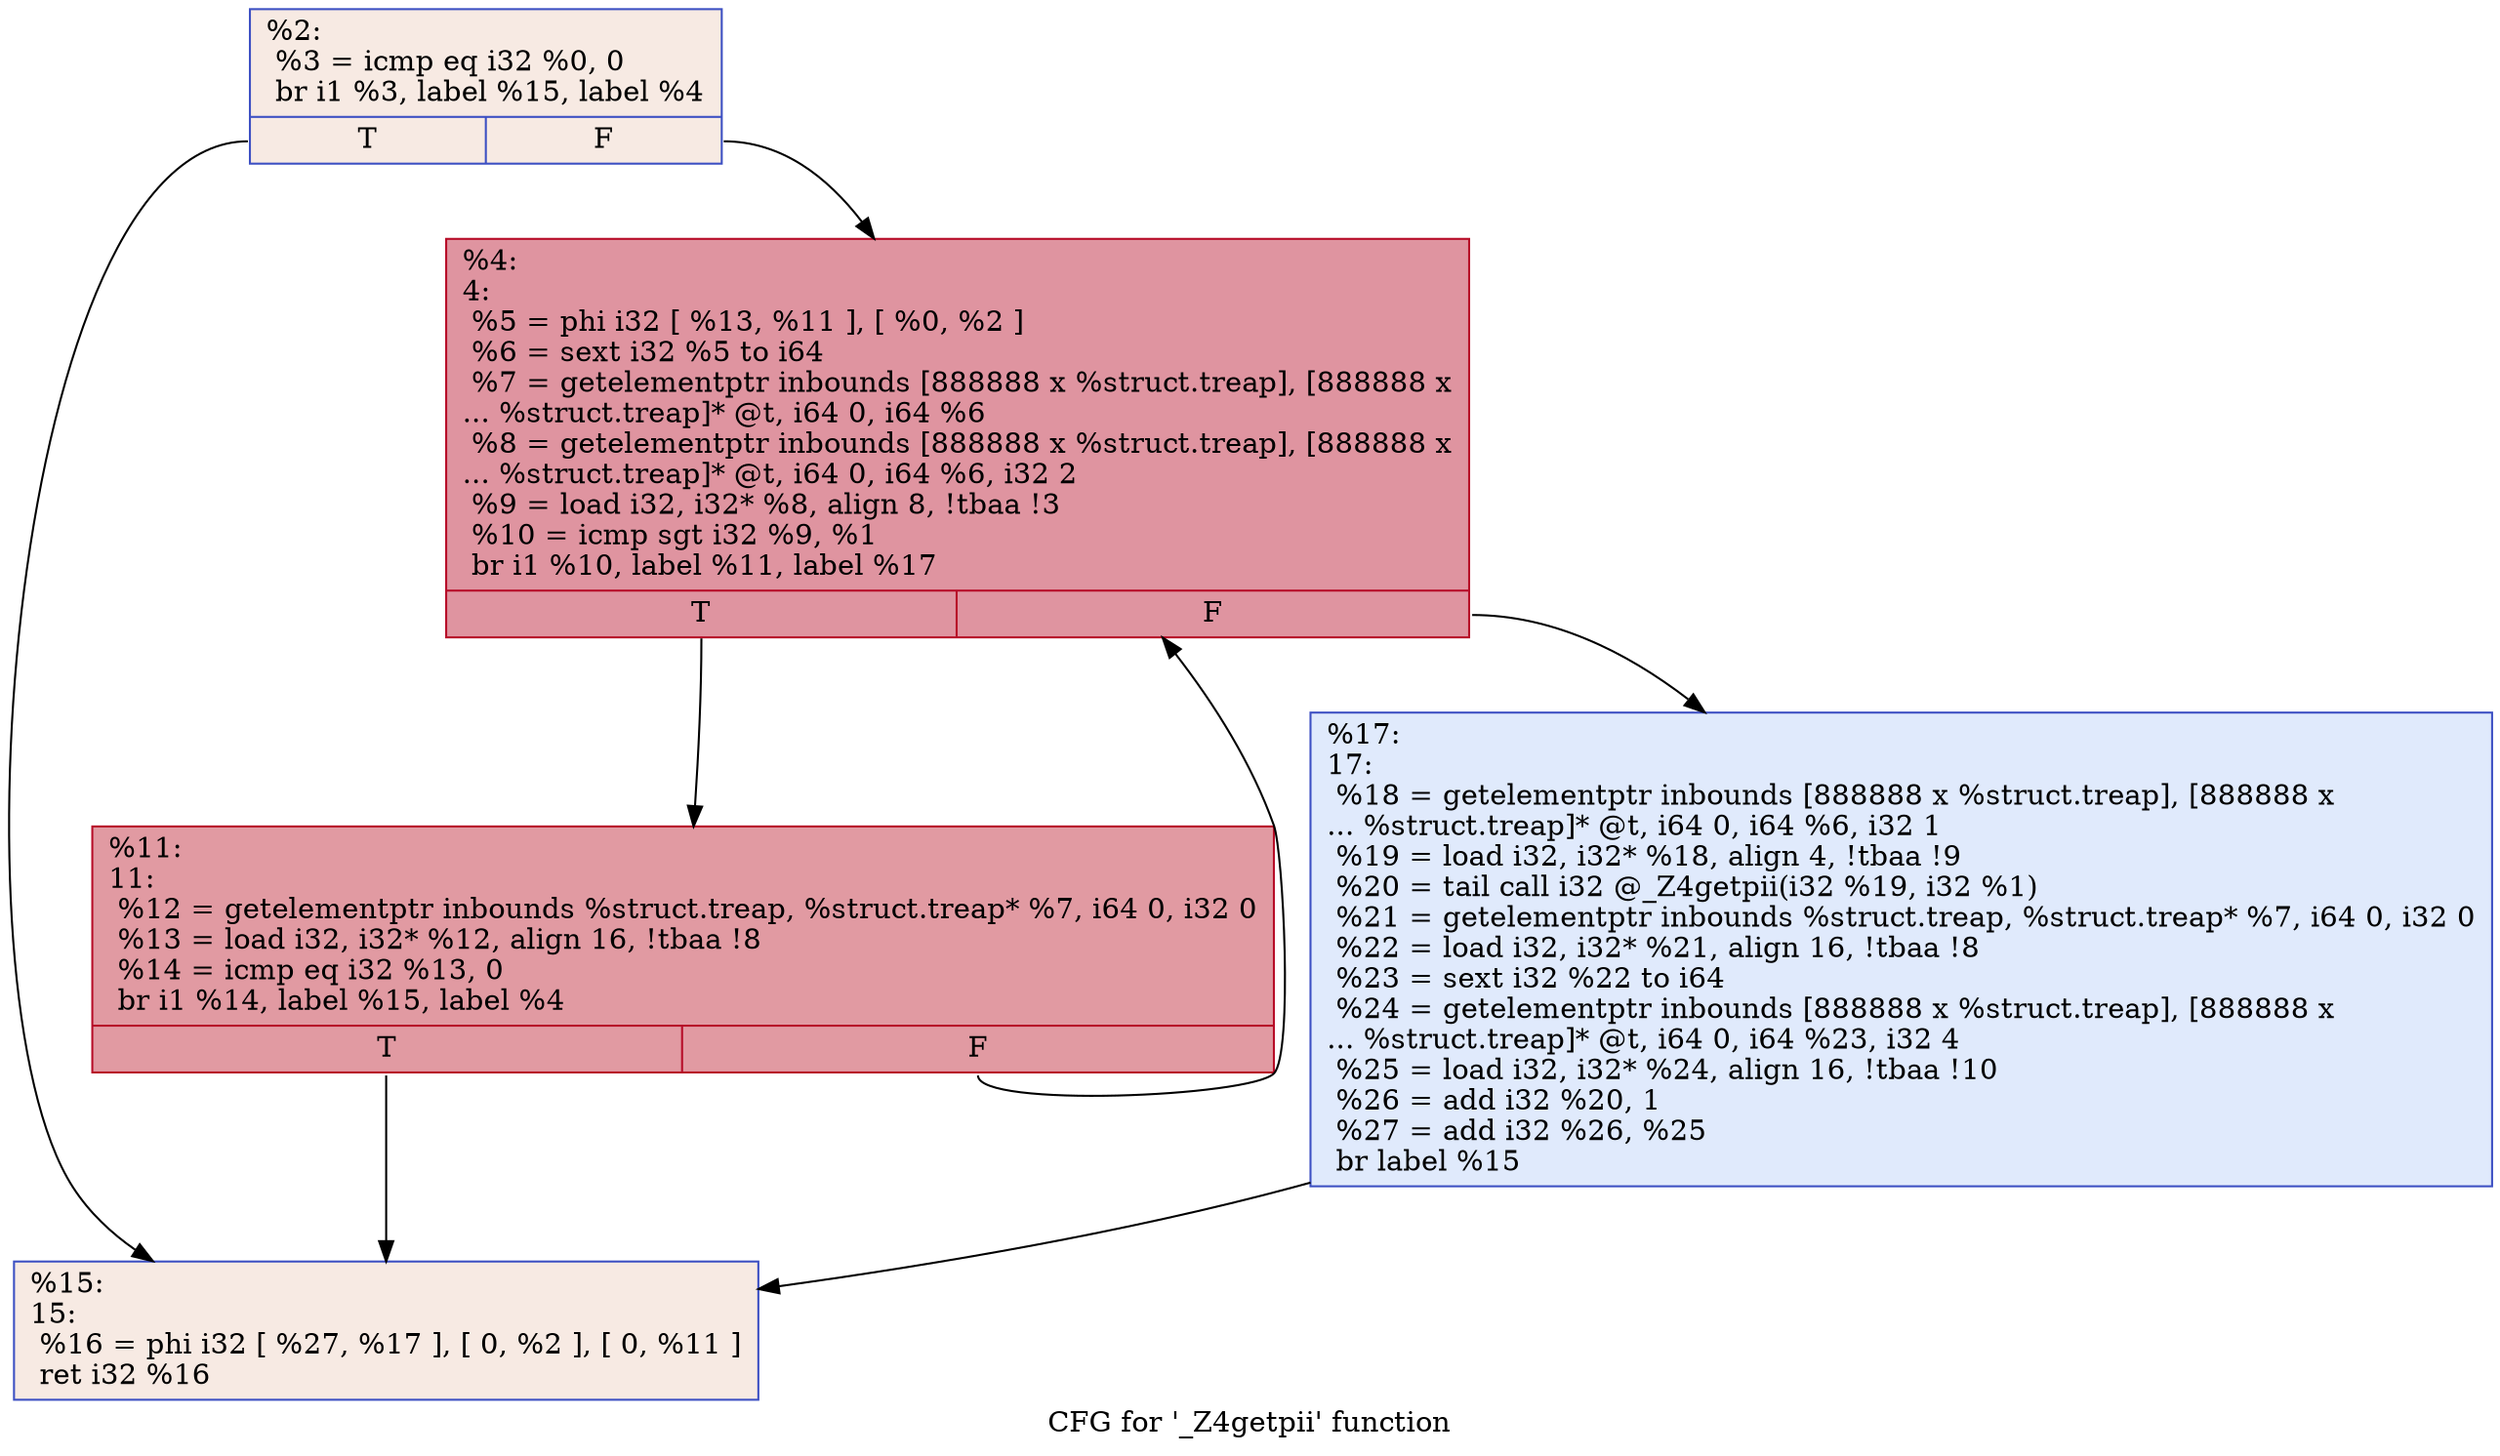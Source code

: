 digraph "CFG for '_Z4getpii' function" {
	label="CFG for '_Z4getpii' function";

	Node0x563365bf2750 [shape=record,color="#3d50c3ff", style=filled, fillcolor="#eed0c070",label="{%2:\l  %3 = icmp eq i32 %0, 0\l  br i1 %3, label %15, label %4\l|{<s0>T|<s1>F}}"];
	Node0x563365bf2750:s0 -> Node0x563365bf2860;
	Node0x563365bf2750:s1 -> Node0x563365bf28b0;
	Node0x563365bf28b0 [shape=record,color="#b70d28ff", style=filled, fillcolor="#b70d2870",label="{%4:\l4:                                                \l  %5 = phi i32 [ %13, %11 ], [ %0, %2 ]\l  %6 = sext i32 %5 to i64\l  %7 = getelementptr inbounds [888888 x %struct.treap], [888888 x\l... %struct.treap]* @t, i64 0, i64 %6\l  %8 = getelementptr inbounds [888888 x %struct.treap], [888888 x\l... %struct.treap]* @t, i64 0, i64 %6, i32 2\l  %9 = load i32, i32* %8, align 8, !tbaa !3\l  %10 = icmp sgt i32 %9, %1\l  br i1 %10, label %11, label %17\l|{<s0>T|<s1>F}}"];
	Node0x563365bf28b0:s0 -> Node0x563365bf2a00;
	Node0x563365bf28b0:s1 -> Node0x563365bf29b0;
	Node0x563365bf2a00 [shape=record,color="#b70d28ff", style=filled, fillcolor="#bb1b2c70",label="{%11:\l11:                                               \l  %12 = getelementptr inbounds %struct.treap, %struct.treap* %7, i64 0, i32 0\l  %13 = load i32, i32* %12, align 16, !tbaa !8\l  %14 = icmp eq i32 %13, 0\l  br i1 %14, label %15, label %4\l|{<s0>T|<s1>F}}"];
	Node0x563365bf2a00:s0 -> Node0x563365bf2860;
	Node0x563365bf2a00:s1 -> Node0x563365bf28b0;
	Node0x563365bf2860 [shape=record,color="#3d50c3ff", style=filled, fillcolor="#eed0c070",label="{%15:\l15:                                               \l  %16 = phi i32 [ %27, %17 ], [ 0, %2 ], [ 0, %11 ]\l  ret i32 %16\l}"];
	Node0x563365bf29b0 [shape=record,color="#3d50c3ff", style=filled, fillcolor="#b9d0f970",label="{%17:\l17:                                               \l  %18 = getelementptr inbounds [888888 x %struct.treap], [888888 x\l... %struct.treap]* @t, i64 0, i64 %6, i32 1\l  %19 = load i32, i32* %18, align 4, !tbaa !9\l  %20 = tail call i32 @_Z4getpii(i32 %19, i32 %1)\l  %21 = getelementptr inbounds %struct.treap, %struct.treap* %7, i64 0, i32 0\l  %22 = load i32, i32* %21, align 16, !tbaa !8\l  %23 = sext i32 %22 to i64\l  %24 = getelementptr inbounds [888888 x %struct.treap], [888888 x\l... %struct.treap]* @t, i64 0, i64 %23, i32 4\l  %25 = load i32, i32* %24, align 16, !tbaa !10\l  %26 = add i32 %20, 1\l  %27 = add i32 %26, %25\l  br label %15\l}"];
	Node0x563365bf29b0 -> Node0x563365bf2860;
}
